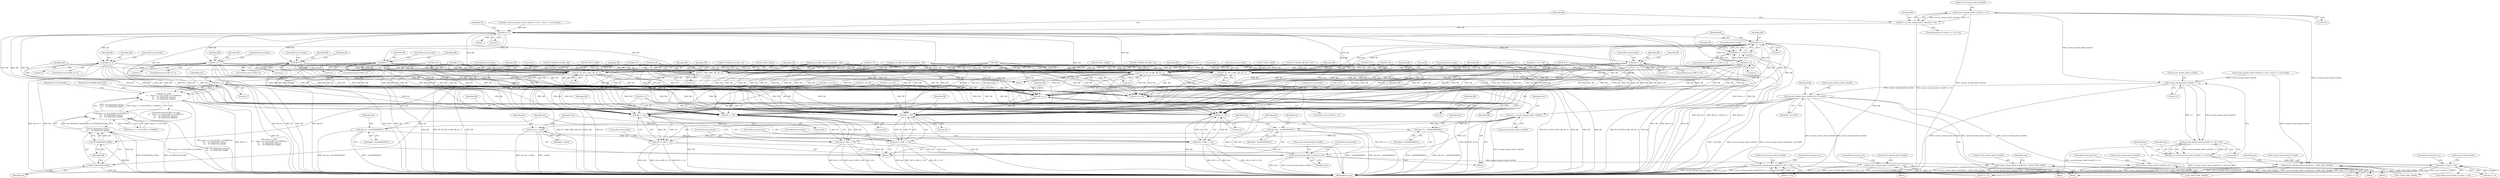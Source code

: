 digraph "0_linux_a8b0ca17b80e92faab46ee7179ba9e99ccb61233_42@API" {
"1000609" [label="(Call,current_thread_info()->xfsr[0] >> 10)"];
"1000607" [label="(Call,XR = current_thread_info()->xfsr[0] >> 10)"];
"1000632" [label="(Call,XR &= 3)"];
"1000655" [label="(Call,XR == 1)"];
"1000654" [label="(Call,XR == 1 || XR == 2)"];
"1000658" [label="(Call,XR == 2)"];
"1001595" [label="(Call,FP_TO_INT_S (XR, SB, 64, 1))"];
"1001773" [label="(Call,XR == -1)"];
"1001791" [label="(Call,XR << 10)"];
"1001789" [label="(Call,xfsr |= (XR << 10))"];
"1001825" [label="(Call,current_thread_info()->xfsr[0] = xfsr)"];
"1001870" [label="(Call,current_thread_info()->xfsr[0] &= ~(FSR_CEXC_MASK))"];
"1001801" [label="(Call,XR << 32)"];
"1001799" [label="(Call,xfsr |= (XR << 32))"];
"1001811" [label="(Call,XR << 34)"];
"1001809" [label="(Call,xfsr |= (XR << 34))"];
"1001821" [label="(Call,XR << 36)"];
"1001819" [label="(Call,xfsr |= (XR << 36))"];
"1001841" [label="(Call,rd->d = XR)"];
"1001602" [label="(Call,FP_TO_INT_D (XR, DB, 64, 1))"];
"1001609" [label="(Call,FP_TO_INT_Q (XR, QB, 64, 1))"];
"1001728" [label="(Call,FP_CMP_Q(XR, QB, QA, 3))"];
"1001735" [label="(Call,XR == 3)"];
"1001734" [label="(Call,XR == 3 &&\n\t\t\t    (((insn >> 5) & 0x1ff) == FCMPEQ ||\n\t\t\t     FP_ISSIGNAN_Q(QA) ||\n\t\t\t     FP_ISSIGNAN_Q(QB)))"];
"1001747" [label="(Call,FP_ISSIGNAN_Q(QA))"];
"1001746" [label="(Call,FP_ISSIGNAN_Q(QA) ||\n\t\t\t     FP_ISSIGNAN_Q(QB))"];
"1001738" [label="(Call,((insn >> 5) & 0x1ff) == FCMPEQ ||\n\t\t\t     FP_ISSIGNAN_Q(QA) ||\n\t\t\t     FP_ISSIGNAN_Q(QB))"];
"1001749" [label="(Call,FP_ISSIGNAN_Q(QB))"];
"1000667" [label="(Call,XR & 1)"];
"1000676" [label="(Call,XR == 1)"];
"1000685" [label="(Call,XR & 2)"];
"1000694" [label="(Call,XR == 2)"];
"1000703" [label="(Call,XR == 3)"];
"1000970" [label="(Call,current_thread_info()->xfsr[0] &= ~(FSR_CEXC_MASK))"];
"1001031" [label="(Call,current_thread_info()->xfsr[0] >> 14)"];
"1001030" [label="(Call,(current_thread_info()->xfsr[0] >> 14) & 0xf)"];
"1001028" [label="(Call,freg = (current_thread_info()->xfsr[0] >> 14) & 0xf)"];
"1001040" [label="(Call,freg != (type >> 9))"];
"1001046" [label="(Call,current_thread_info()->xfsr[0] &= ~0x1c000)"];
"1001071" [label="(Call,current_thread_info()->xfsr[0] |= (6 << 14))"];
"1001166" [label="(Call,current_thread_info()->xfsr[0] |= (6 << 14))"];
"1001265" [label="(Call,current_thread_info()->xfsr[0] |= (6 << 14))"];
"1001765" [label="(Call,xfsr = current_thread_info()->xfsr[0])"];
"1001786" [label="(Call,xfsr &= ~0xc00)"];
"1001796" [label="(Call,xfsr &= ~0x300000000UL)"];
"1001806" [label="(Call,xfsr &= ~0xc00000000UL)"];
"1001816" [label="(Call,xfsr &= ~0x3000000000UL)"];
"1001821" [label="(Call,XR << 36)"];
"1001808" [label="(Identifier,~0xc00000000UL)"];
"1000694" [label="(Call,XR == 2)"];
"1000660" [label="(Literal,2)"];
"1001628" [label="(Call,XR = rs2->d)"];
"1001796" [label="(Call,xfsr &= ~0x300000000UL)"];
"1001748" [label="(Identifier,QA)"];
"1000668" [label="(Identifier,XR)"];
"1001165" [label="(Block,)"];
"1001810" [label="(Identifier,xfsr)"];
"1000600" [label="(ControlStructure,if (!((insn >> 11) & 3)))"];
"1001052" [label="(Identifier,~0x1c000)"];
"1001080" [label="(ControlStructure,goto err;)"];
"1001031" [label="(Call,current_thread_info()->xfsr[0] >> 14)"];
"1000685" [label="(Call,XR & 2)"];
"1000931" [label="(Call,!XR)"];
"1000693" [label="(ControlStructure,if (XR == 2))"];
"1001070" [label="(Block,)"];
"1001612" [label="(Literal,64)"];
"1000970" [label="(Call,current_thread_info()->xfsr[0] &= ~(FSR_CEXC_MASK))"];
"1001824" [label="(ControlStructure,break;)"];
"1000187" [label="(Call,FP_DECL_D(DB))"];
"1001746" [label="(Call,FP_ISSIGNAN_Q(QA) ||\n\t\t\t     FP_ISSIGNAN_Q(QB))"];
"1001603" [label="(Identifier,XR)"];
"1000704" [label="(Identifier,XR)"];
"1000948" [label="(Call,XR < 0)"];
"1000609" [label="(Call,current_thread_info()->xfsr[0] >> 10)"];
"1000689" [label="(Identifier,IR)"];
"1000615" [label="(Literal,10)"];
"1001264" [label="(Block,)"];
"1001818" [label="(Identifier,~0x3000000000UL)"];
"1001811" [label="(Call,XR << 34)"];
"1001599" [label="(Literal,1)"];
"1000675" [label="(ControlStructure,if (XR == 1))"];
"1000676" [label="(Call,XR == 1)"];
"1000747" [label="(Call,(XR >> 2) ^ XR)"];
"1000849" [label="(Call,XR = 0)"];
"1001772" [label="(ControlStructure,if (XR == -1))"];
"1001823" [label="(Literal,36)"];
"1001274" [label="(ControlStructure,goto err;)"];
"1001841" [label="(Call,rd->d = XR)"];
"1001614" [label="(ControlStructure,break;)"];
"1000691" [label="(ControlStructure,break;)"];
"1001728" [label="(Call,FP_CMP_Q(XR, QB, QA, 3))"];
"1000664" [label="(ControlStructure,break;)"];
"1001029" [label="(Identifier,freg)"];
"1001822" [label="(Identifier,XR)"];
"1000181" [label="(Call,FP_DECL_S(SB))"];
"1001813" [label="(Literal,34)"];
"1000662" [label="(Identifier,IR)"];
"1000700" [label="(ControlStructure,break;)"];
"1001765" [label="(Call,xfsr = current_thread_info()->xfsr[0])"];
"1001825" [label="(Call,current_thread_info()->xfsr[0] = xfsr)"];
"1001266" [label="(Call,current_thread_info()->xfsr[0])"];
"1001602" [label="(Call,FP_TO_INT_D (XR, DB, 64, 1))"];
"1000857" [label="(Call,XR = regs->u_regs[freg])"];
"1001735" [label="(Call,XR == 3)"];
"1000969" [label="(Block,)"];
"1001774" [label="(Identifier,XR)"];
"1000669" [label="(Literal,1)"];
"1001755" [label="(Identifier,FP_INHIBIT_RESULTS)"];
"1000682" [label="(ControlStructure,break;)"];
"1001606" [label="(Literal,1)"];
"1001832" [label="(ControlStructure,break;)"];
"1001015" [label="(Block,)"];
"1001775" [label="(Call,-1)"];
"1000671" [label="(Identifier,IR)"];
"1000678" [label="(Literal,1)"];
"1001752" [label="(Identifier,FP_EX_INVALID)"];
"1001802" [label="(Identifier,XR)"];
"1001800" [label="(Identifier,xfsr)"];
"1000816" [label="(Call,XR & 2)"];
"1001736" [label="(Identifier,XR)"];
"1001613" [label="(Literal,1)"];
"1000939" [label="(Call,XR <= 0)"];
"1000884" [label="(Call,get_user(XR, &win32->locals[freg - 16]))"];
"1000632" [label="(Call,XR &= 3)"];
"1001791" [label="(Call,XR << 10)"];
"1001734" [label="(Call,XR == 3 &&\n\t\t\t    (((insn >> 5) & 0x1ff) == FCMPEQ ||\n\t\t\t     FP_ISSIGNAN_Q(QA) ||\n\t\t\t     FP_ISSIGNAN_Q(QB)))"];
"1000191" [label="(Call,FP_DECL_Q(QA))"];
"1000677" [label="(Identifier,XR)"];
"1000909" [label="(Call,get_user(XR, &win->locals[freg - 16]))"];
"1000659" [label="(Identifier,XR)"];
"1001763" [label="(Block,)"];
"1001816" [label="(Call,xfsr &= ~0x3000000000UL)"];
"1001731" [label="(Identifier,QA)"];
"1001846" [label="(ControlStructure,break;)"];
"1001777" [label="(Call,XR = 2)"];
"1001799" [label="(Call,xfsr |= (XR << 32))"];
"1000656" [label="(Identifier,XR)"];
"1001804" [label="(ControlStructure,break;)"];
"1001047" [label="(Call,current_thread_info()->xfsr[0])"];
"1001072" [label="(Call,current_thread_info()->xfsr[0])"];
"1001871" [label="(Call,current_thread_info()->xfsr[0])"];
"1001729" [label="(Identifier,XR)"];
"1001037" [label="(Literal,14)"];
"1001054" [label="(Identifier,freg)"];
"1000634" [label="(Literal,3)"];
"1001831" [label="(Identifier,xfsr)"];
"1000655" [label="(Call,XR == 1)"];
"1000705" [label="(Literal,3)"];
"1000971" [label="(Call,current_thread_info()->xfsr[0])"];
"1001789" [label="(Call,xfsr |= (XR << 10))"];
"1001782" [label="(Identifier,freg)"];
"1001812" [label="(Identifier,XR)"];
"1001039" [label="(ControlStructure,if (freg != (type >> 9)))"];
"1001739" [label="(Call,((insn >> 5) & 0x1ff) == FCMPEQ)"];
"1001786" [label="(Call,xfsr &= ~0xc00)"];
"1001790" [label="(Identifier,xfsr)"];
"1001046" [label="(Call,current_thread_info()->xfsr[0] &= ~0x1c000)"];
"1001236" [label="(Call,FP_UNPACK_DP (DB, rs2))"];
"1001784" [label="(Block,)"];
"1001166" [label="(Call,current_thread_info()->xfsr[0] |= (6 << 14))"];
"1000636" [label="(Identifier,IR)"];
"1001807" [label="(Identifier,xfsr)"];
"1000709" [label="(ControlStructure,break;)"];
"1001778" [label="(Identifier,XR)"];
"1001231" [label="(Call,FP_UNPACK_QP (QB, rs2))"];
"1001175" [label="(ControlStructure,goto err;)"];
"1001635" [label="(Call,XR = rs2->d)"];
"1001730" [label="(Identifier,QB)"];
"1001842" [label="(Call,rd->d)"];
"1001806" [label="(Call,xfsr &= ~0xc00000000UL)"];
"1001820" [label="(Identifier,xfsr)"];
"1001172" [label="(Call,6 << 14)"];
"1000695" [label="(Identifier,XR)"];
"1001773" [label="(Call,XR == -1)"];
"1001597" [label="(Identifier,SB)"];
"1001826" [label="(Call,current_thread_info()->xfsr[0])"];
"1000687" [label="(Literal,2)"];
"1001766" [label="(Identifier,xfsr)"];
"1000666" [label="(ControlStructure,if (XR & 1))"];
"1001797" [label="(Identifier,xfsr)"];
"1001265" [label="(Call,current_thread_info()->xfsr[0] |= (6 << 14))"];
"1000762" [label="(Call,XR & 4)"];
"1000658" [label="(Call,XR == 2)"];
"1001167" [label="(Call,current_thread_info()->xfsr[0])"];
"1001792" [label="(Identifier,XR)"];
"1001611" [label="(Identifier,QB)"];
"1000619" [label="(Call,current_thread_info()->xfsr[0] >> (30 + ((insn >> 10) & 0x6)))"];
"1000654" [label="(Call,XR == 1 || XR == 2)"];
"1000667" [label="(Call,XR & 1)"];
"1000976" [label="(Call,~(FSR_CEXC_MASK))"];
"1001071" [label="(Call,current_thread_info()->xfsr[0] |= (6 << 14))"];
"1001600" [label="(ControlStructure,break;)"];
"1000607" [label="(Call,XR = current_thread_info()->xfsr[0] >> 10)"];
"1001819" [label="(Call,xfsr |= (XR << 36))"];
"1001045" [label="(ControlStructure,goto err;)"];
"1001845" [label="(Identifier,XR)"];
"1001737" [label="(Literal,3)"];
"1001817" [label="(Identifier,xfsr)"];
"1000633" [label="(Identifier,XR)"];
"1000617" [label="(Call,XR = current_thread_info()->xfsr[0] >> (30 + ((insn >> 10) & 0x6)))"];
"1001609" [label="(Call,FP_TO_INT_Q (XR, QB, 64, 1))"];
"1001880" [label="(Identifier,regs)"];
"1000193" [label="(Call,FP_DECL_Q(QB))"];
"1001610" [label="(Identifier,XR)"];
"1000684" [label="(ControlStructure,if (XR & 2))"];
"1000798" [label="(Call,XR & 1)"];
"1001041" [label="(Identifier,freg)"];
"1001787" [label="(Identifier,xfsr)"];
"1001798" [label="(Identifier,~0x300000000UL)"];
"1001742" [label="(Identifier,insn)"];
"1000610" [label="(Call,current_thread_info()->xfsr[0])"];
"1000653" [label="(ControlStructure,if (XR == 1 || XR == 2))"];
"1001596" [label="(Identifier,XR)"];
"1000575" [label="(Block,)"];
"1000696" [label="(Literal,2)"];
"1001750" [label="(Identifier,QB)"];
"1001895" [label="(MethodReturn,int)"];
"1000703" [label="(Call,XR == 3)"];
"1001604" [label="(Identifier,DB)"];
"1001747" [label="(Call,FP_ISSIGNAN_Q(QA))"];
"1001605" [label="(Literal,64)"];
"1001876" [label="(Call,~(FSR_CEXC_MASK))"];
"1000608" [label="(Identifier,XR)"];
"1001042" [label="(Call,type >> 9)"];
"1001642" [label="(Call,XR = rs2->d)"];
"1001793" [label="(Literal,10)"];
"1000807" [label="(Call,XR & 8)"];
"1001598" [label="(Literal,64)"];
"1000980" [label="(Identifier,regs)"];
"1001028" [label="(Call,freg = (current_thread_info()->xfsr[0] >> 14) & 0xf)"];
"1001814" [label="(ControlStructure,break;)"];
"1000686" [label="(Identifier,XR)"];
"1001767" [label="(Call,current_thread_info()->xfsr[0])"];
"1001271" [label="(Call,6 << 14)"];
"1001040" [label="(Call,freg != (type >> 9))"];
"1001788" [label="(Identifier,~0xc00)"];
"1001607" [label="(ControlStructure,break;)"];
"1000707" [label="(Identifier,IR)"];
"1001794" [label="(ControlStructure,break;)"];
"1000680" [label="(Identifier,IR)"];
"1001870" [label="(Call,current_thread_info()->xfsr[0] &= ~(FSR_CEXC_MASK))"];
"1001809" [label="(Call,xfsr |= (XR << 34))"];
"1001038" [label="(Literal,0xf)"];
"1001801" [label="(Call,XR << 32)"];
"1001077" [label="(Call,6 << 14)"];
"1001595" [label="(Call,FP_TO_INT_S (XR, SB, 64, 1))"];
"1001733" [label="(ControlStructure,if (XR == 3 &&\n\t\t\t    (((insn >> 5) & 0x1ff) == FCMPEQ ||\n\t\t\t     FP_ISSIGNAN_Q(QA) ||\n\t\t\t     FP_ISSIGNAN_Q(QB))))"];
"1001803" [label="(Literal,32)"];
"1000772" [label="(Call,XR & 4)"];
"1001732" [label="(Literal,3)"];
"1001738" [label="(Call,((insn >> 5) & 0x1ff) == FCMPEQ ||\n\t\t\t     FP_ISSIGNAN_Q(QA) ||\n\t\t\t     FP_ISSIGNAN_Q(QB))"];
"1000698" [label="(Identifier,IR)"];
"1000789" [label="(Call,XR & 5)"];
"1001241" [label="(Call,FP_UNPACK_SP (SB, rs2))"];
"1000702" [label="(ControlStructure,if (XR == 3))"];
"1001030" [label="(Call,(current_thread_info()->xfsr[0] >> 14) & 0xf)"];
"1001379" [label="(Block,)"];
"1000673" [label="(ControlStructure,break;)"];
"1001049" [label="(Call,current_thread_info())"];
"1001032" [label="(Call,current_thread_info()->xfsr[0])"];
"1000657" [label="(Literal,1)"];
"1001134" [label="(Call,FP_UNPACK_QP (QA, rs1))"];
"1001749" [label="(Call,FP_ISSIGNAN_Q(QB))"];
"1000609" -> "1000607"  [label="AST: "];
"1000609" -> "1000615"  [label="CFG: "];
"1000610" -> "1000609"  [label="AST: "];
"1000615" -> "1000609"  [label="AST: "];
"1000607" -> "1000609"  [label="CFG: "];
"1000609" -> "1001895"  [label="DDG: current_thread_info()->xfsr[0]"];
"1000609" -> "1000607"  [label="DDG: current_thread_info()->xfsr[0]"];
"1000609" -> "1000607"  [label="DDG: 10"];
"1000609" -> "1000970"  [label="DDG: current_thread_info()->xfsr[0]"];
"1000609" -> "1001031"  [label="DDG: current_thread_info()->xfsr[0]"];
"1000607" -> "1000600"  [label="AST: "];
"1000608" -> "1000607"  [label="AST: "];
"1000633" -> "1000607"  [label="CFG: "];
"1000607" -> "1001895"  [label="DDG: current_thread_info()->xfsr[0] >> 10"];
"1000607" -> "1000632"  [label="DDG: XR"];
"1000632" -> "1000575"  [label="AST: "];
"1000632" -> "1000634"  [label="CFG: "];
"1000633" -> "1000632"  [label="AST: "];
"1000634" -> "1000632"  [label="AST: "];
"1000636" -> "1000632"  [label="CFG: "];
"1000632" -> "1001895"  [label="DDG: XR &= 3"];
"1000632" -> "1001895"  [label="DDG: XR"];
"1000617" -> "1000632"  [label="DDG: XR"];
"1000632" -> "1000655"  [label="DDG: XR"];
"1000632" -> "1000667"  [label="DDG: XR"];
"1000632" -> "1000676"  [label="DDG: XR"];
"1000632" -> "1000685"  [label="DDG: XR"];
"1000632" -> "1000694"  [label="DDG: XR"];
"1000632" -> "1000703"  [label="DDG: XR"];
"1000632" -> "1001595"  [label="DDG: XR"];
"1000632" -> "1001602"  [label="DDG: XR"];
"1000632" -> "1001609"  [label="DDG: XR"];
"1000632" -> "1001728"  [label="DDG: XR"];
"1000632" -> "1001773"  [label="DDG: XR"];
"1000632" -> "1001791"  [label="DDG: XR"];
"1000632" -> "1001801"  [label="DDG: XR"];
"1000632" -> "1001811"  [label="DDG: XR"];
"1000632" -> "1001821"  [label="DDG: XR"];
"1000632" -> "1001841"  [label="DDG: XR"];
"1000655" -> "1000654"  [label="AST: "];
"1000655" -> "1000657"  [label="CFG: "];
"1000656" -> "1000655"  [label="AST: "];
"1000657" -> "1000655"  [label="AST: "];
"1000659" -> "1000655"  [label="CFG: "];
"1000654" -> "1000655"  [label="CFG: "];
"1000655" -> "1001895"  [label="DDG: XR"];
"1000655" -> "1000654"  [label="DDG: XR"];
"1000655" -> "1000654"  [label="DDG: 1"];
"1000655" -> "1000658"  [label="DDG: XR"];
"1000655" -> "1001595"  [label="DDG: XR"];
"1000655" -> "1001602"  [label="DDG: XR"];
"1000655" -> "1001609"  [label="DDG: XR"];
"1000655" -> "1001728"  [label="DDG: XR"];
"1000655" -> "1001773"  [label="DDG: XR"];
"1000655" -> "1001791"  [label="DDG: XR"];
"1000655" -> "1001801"  [label="DDG: XR"];
"1000655" -> "1001811"  [label="DDG: XR"];
"1000655" -> "1001821"  [label="DDG: XR"];
"1000655" -> "1001841"  [label="DDG: XR"];
"1000654" -> "1000653"  [label="AST: "];
"1000654" -> "1000658"  [label="CFG: "];
"1000658" -> "1000654"  [label="AST: "];
"1000662" -> "1000654"  [label="CFG: "];
"1000664" -> "1000654"  [label="CFG: "];
"1000654" -> "1001895"  [label="DDG: XR == 1"];
"1000654" -> "1001895"  [label="DDG: XR == 2"];
"1000654" -> "1001895"  [label="DDG: XR == 1 || XR == 2"];
"1000658" -> "1000654"  [label="DDG: XR"];
"1000658" -> "1000654"  [label="DDG: 2"];
"1000658" -> "1000660"  [label="CFG: "];
"1000659" -> "1000658"  [label="AST: "];
"1000660" -> "1000658"  [label="AST: "];
"1000658" -> "1001895"  [label="DDG: XR"];
"1000658" -> "1001595"  [label="DDG: XR"];
"1000658" -> "1001602"  [label="DDG: XR"];
"1000658" -> "1001609"  [label="DDG: XR"];
"1000658" -> "1001728"  [label="DDG: XR"];
"1000658" -> "1001773"  [label="DDG: XR"];
"1000658" -> "1001791"  [label="DDG: XR"];
"1000658" -> "1001801"  [label="DDG: XR"];
"1000658" -> "1001811"  [label="DDG: XR"];
"1000658" -> "1001821"  [label="DDG: XR"];
"1000658" -> "1001841"  [label="DDG: XR"];
"1001595" -> "1001379"  [label="AST: "];
"1001595" -> "1001599"  [label="CFG: "];
"1001596" -> "1001595"  [label="AST: "];
"1001597" -> "1001595"  [label="AST: "];
"1001598" -> "1001595"  [label="AST: "];
"1001599" -> "1001595"  [label="AST: "];
"1001600" -> "1001595"  [label="CFG: "];
"1001595" -> "1001895"  [label="DDG: SB"];
"1001595" -> "1001895"  [label="DDG: XR"];
"1001595" -> "1001895"  [label="DDG: FP_TO_INT_S (XR, SB, 64, 1)"];
"1000857" -> "1001595"  [label="DDG: XR"];
"1000747" -> "1001595"  [label="DDG: XR"];
"1000807" -> "1001595"  [label="DDG: XR"];
"1000676" -> "1001595"  [label="DDG: XR"];
"1000849" -> "1001595"  [label="DDG: XR"];
"1000667" -> "1001595"  [label="DDG: XR"];
"1000816" -> "1001595"  [label="DDG: XR"];
"1000789" -> "1001595"  [label="DDG: XR"];
"1000909" -> "1001595"  [label="DDG: XR"];
"1000931" -> "1001595"  [label="DDG: XR"];
"1000703" -> "1001595"  [label="DDG: XR"];
"1000772" -> "1001595"  [label="DDG: XR"];
"1000694" -> "1001595"  [label="DDG: XR"];
"1000884" -> "1001595"  [label="DDG: XR"];
"1000939" -> "1001595"  [label="DDG: XR"];
"1000798" -> "1001595"  [label="DDG: XR"];
"1000762" -> "1001595"  [label="DDG: XR"];
"1000685" -> "1001595"  [label="DDG: XR"];
"1000948" -> "1001595"  [label="DDG: XR"];
"1000181" -> "1001595"  [label="DDG: SB"];
"1001241" -> "1001595"  [label="DDG: SB"];
"1001595" -> "1001773"  [label="DDG: XR"];
"1001595" -> "1001791"  [label="DDG: XR"];
"1001595" -> "1001801"  [label="DDG: XR"];
"1001595" -> "1001811"  [label="DDG: XR"];
"1001595" -> "1001821"  [label="DDG: XR"];
"1001595" -> "1001841"  [label="DDG: XR"];
"1001773" -> "1001772"  [label="AST: "];
"1001773" -> "1001775"  [label="CFG: "];
"1001774" -> "1001773"  [label="AST: "];
"1001775" -> "1001773"  [label="AST: "];
"1001778" -> "1001773"  [label="CFG: "];
"1001782" -> "1001773"  [label="CFG: "];
"1001773" -> "1001895"  [label="DDG: XR"];
"1001773" -> "1001895"  [label="DDG: -1"];
"1001773" -> "1001895"  [label="DDG: XR == -1"];
"1000857" -> "1001773"  [label="DDG: XR"];
"1000747" -> "1001773"  [label="DDG: XR"];
"1000807" -> "1001773"  [label="DDG: XR"];
"1000676" -> "1001773"  [label="DDG: XR"];
"1000849" -> "1001773"  [label="DDG: XR"];
"1000667" -> "1001773"  [label="DDG: XR"];
"1000816" -> "1001773"  [label="DDG: XR"];
"1001609" -> "1001773"  [label="DDG: XR"];
"1000909" -> "1001773"  [label="DDG: XR"];
"1001602" -> "1001773"  [label="DDG: XR"];
"1000931" -> "1001773"  [label="DDG: XR"];
"1000703" -> "1001773"  [label="DDG: XR"];
"1001628" -> "1001773"  [label="DDG: XR"];
"1001642" -> "1001773"  [label="DDG: XR"];
"1001635" -> "1001773"  [label="DDG: XR"];
"1000772" -> "1001773"  [label="DDG: XR"];
"1000694" -> "1001773"  [label="DDG: XR"];
"1000884" -> "1001773"  [label="DDG: XR"];
"1000789" -> "1001773"  [label="DDG: XR"];
"1000939" -> "1001773"  [label="DDG: XR"];
"1000798" -> "1001773"  [label="DDG: XR"];
"1000762" -> "1001773"  [label="DDG: XR"];
"1000685" -> "1001773"  [label="DDG: XR"];
"1001735" -> "1001773"  [label="DDG: XR"];
"1000948" -> "1001773"  [label="DDG: XR"];
"1001775" -> "1001773"  [label="DDG: 1"];
"1001773" -> "1001791"  [label="DDG: XR"];
"1001773" -> "1001801"  [label="DDG: XR"];
"1001773" -> "1001811"  [label="DDG: XR"];
"1001773" -> "1001821"  [label="DDG: XR"];
"1001791" -> "1001789"  [label="AST: "];
"1001791" -> "1001793"  [label="CFG: "];
"1001792" -> "1001791"  [label="AST: "];
"1001793" -> "1001791"  [label="AST: "];
"1001789" -> "1001791"  [label="CFG: "];
"1001791" -> "1001895"  [label="DDG: XR"];
"1001791" -> "1001789"  [label="DDG: XR"];
"1001791" -> "1001789"  [label="DDG: 10"];
"1000857" -> "1001791"  [label="DDG: XR"];
"1000747" -> "1001791"  [label="DDG: XR"];
"1000807" -> "1001791"  [label="DDG: XR"];
"1000676" -> "1001791"  [label="DDG: XR"];
"1000849" -> "1001791"  [label="DDG: XR"];
"1000667" -> "1001791"  [label="DDG: XR"];
"1000816" -> "1001791"  [label="DDG: XR"];
"1001609" -> "1001791"  [label="DDG: XR"];
"1000909" -> "1001791"  [label="DDG: XR"];
"1001602" -> "1001791"  [label="DDG: XR"];
"1000931" -> "1001791"  [label="DDG: XR"];
"1001628" -> "1001791"  [label="DDG: XR"];
"1001642" -> "1001791"  [label="DDG: XR"];
"1001635" -> "1001791"  [label="DDG: XR"];
"1000772" -> "1001791"  [label="DDG: XR"];
"1000694" -> "1001791"  [label="DDG: XR"];
"1000884" -> "1001791"  [label="DDG: XR"];
"1001777" -> "1001791"  [label="DDG: XR"];
"1000789" -> "1001791"  [label="DDG: XR"];
"1000939" -> "1001791"  [label="DDG: XR"];
"1000798" -> "1001791"  [label="DDG: XR"];
"1000762" -> "1001791"  [label="DDG: XR"];
"1000685" -> "1001791"  [label="DDG: XR"];
"1001735" -> "1001791"  [label="DDG: XR"];
"1000948" -> "1001791"  [label="DDG: XR"];
"1000703" -> "1001791"  [label="DDG: XR"];
"1001789" -> "1001784"  [label="AST: "];
"1001790" -> "1001789"  [label="AST: "];
"1001794" -> "1001789"  [label="CFG: "];
"1001789" -> "1001895"  [label="DDG: xfsr"];
"1001789" -> "1001895"  [label="DDG: XR << 10"];
"1001789" -> "1001895"  [label="DDG: xfsr |= (XR << 10)"];
"1001786" -> "1001789"  [label="DDG: xfsr"];
"1001789" -> "1001825"  [label="DDG: xfsr"];
"1001825" -> "1001763"  [label="AST: "];
"1001825" -> "1001831"  [label="CFG: "];
"1001826" -> "1001825"  [label="AST: "];
"1001831" -> "1001825"  [label="AST: "];
"1001832" -> "1001825"  [label="CFG: "];
"1001825" -> "1001895"  [label="DDG: xfsr"];
"1001825" -> "1001895"  [label="DDG: current_thread_info()->xfsr[0]"];
"1001765" -> "1001825"  [label="DDG: xfsr"];
"1001819" -> "1001825"  [label="DDG: xfsr"];
"1001809" -> "1001825"  [label="DDG: xfsr"];
"1001799" -> "1001825"  [label="DDG: xfsr"];
"1001825" -> "1001870"  [label="DDG: current_thread_info()->xfsr[0]"];
"1001870" -> "1001015"  [label="AST: "];
"1001870" -> "1001876"  [label="CFG: "];
"1001871" -> "1001870"  [label="AST: "];
"1001876" -> "1001870"  [label="AST: "];
"1001880" -> "1001870"  [label="CFG: "];
"1001870" -> "1001895"  [label="DDG: current_thread_info()->xfsr[0] &= ~(FSR_CEXC_MASK)"];
"1001870" -> "1001895"  [label="DDG: current_thread_info()->xfsr[0]"];
"1001870" -> "1001895"  [label="DDG: ~(FSR_CEXC_MASK)"];
"1001046" -> "1001870"  [label="DDG: current_thread_info()->xfsr[0]"];
"1001876" -> "1001870"  [label="DDG: FSR_CEXC_MASK"];
"1001801" -> "1001799"  [label="AST: "];
"1001801" -> "1001803"  [label="CFG: "];
"1001802" -> "1001801"  [label="AST: "];
"1001803" -> "1001801"  [label="AST: "];
"1001799" -> "1001801"  [label="CFG: "];
"1001801" -> "1001895"  [label="DDG: XR"];
"1001801" -> "1001799"  [label="DDG: XR"];
"1001801" -> "1001799"  [label="DDG: 32"];
"1000857" -> "1001801"  [label="DDG: XR"];
"1000747" -> "1001801"  [label="DDG: XR"];
"1000807" -> "1001801"  [label="DDG: XR"];
"1000676" -> "1001801"  [label="DDG: XR"];
"1000849" -> "1001801"  [label="DDG: XR"];
"1000667" -> "1001801"  [label="DDG: XR"];
"1000816" -> "1001801"  [label="DDG: XR"];
"1001609" -> "1001801"  [label="DDG: XR"];
"1000909" -> "1001801"  [label="DDG: XR"];
"1001602" -> "1001801"  [label="DDG: XR"];
"1000931" -> "1001801"  [label="DDG: XR"];
"1001628" -> "1001801"  [label="DDG: XR"];
"1001642" -> "1001801"  [label="DDG: XR"];
"1001635" -> "1001801"  [label="DDG: XR"];
"1000772" -> "1001801"  [label="DDG: XR"];
"1000694" -> "1001801"  [label="DDG: XR"];
"1000884" -> "1001801"  [label="DDG: XR"];
"1001777" -> "1001801"  [label="DDG: XR"];
"1000789" -> "1001801"  [label="DDG: XR"];
"1000939" -> "1001801"  [label="DDG: XR"];
"1000798" -> "1001801"  [label="DDG: XR"];
"1000762" -> "1001801"  [label="DDG: XR"];
"1000685" -> "1001801"  [label="DDG: XR"];
"1001735" -> "1001801"  [label="DDG: XR"];
"1000948" -> "1001801"  [label="DDG: XR"];
"1000703" -> "1001801"  [label="DDG: XR"];
"1001799" -> "1001784"  [label="AST: "];
"1001800" -> "1001799"  [label="AST: "];
"1001804" -> "1001799"  [label="CFG: "];
"1001799" -> "1001895"  [label="DDG: XR << 32"];
"1001799" -> "1001895"  [label="DDG: xfsr"];
"1001799" -> "1001895"  [label="DDG: xfsr |= (XR << 32)"];
"1001796" -> "1001799"  [label="DDG: xfsr"];
"1001811" -> "1001809"  [label="AST: "];
"1001811" -> "1001813"  [label="CFG: "];
"1001812" -> "1001811"  [label="AST: "];
"1001813" -> "1001811"  [label="AST: "];
"1001809" -> "1001811"  [label="CFG: "];
"1001811" -> "1001895"  [label="DDG: XR"];
"1001811" -> "1001809"  [label="DDG: XR"];
"1001811" -> "1001809"  [label="DDG: 34"];
"1000857" -> "1001811"  [label="DDG: XR"];
"1000747" -> "1001811"  [label="DDG: XR"];
"1000807" -> "1001811"  [label="DDG: XR"];
"1000676" -> "1001811"  [label="DDG: XR"];
"1000849" -> "1001811"  [label="DDG: XR"];
"1000667" -> "1001811"  [label="DDG: XR"];
"1000816" -> "1001811"  [label="DDG: XR"];
"1001609" -> "1001811"  [label="DDG: XR"];
"1000909" -> "1001811"  [label="DDG: XR"];
"1001602" -> "1001811"  [label="DDG: XR"];
"1000931" -> "1001811"  [label="DDG: XR"];
"1001628" -> "1001811"  [label="DDG: XR"];
"1001642" -> "1001811"  [label="DDG: XR"];
"1001635" -> "1001811"  [label="DDG: XR"];
"1000772" -> "1001811"  [label="DDG: XR"];
"1000694" -> "1001811"  [label="DDG: XR"];
"1000884" -> "1001811"  [label="DDG: XR"];
"1001777" -> "1001811"  [label="DDG: XR"];
"1000789" -> "1001811"  [label="DDG: XR"];
"1000939" -> "1001811"  [label="DDG: XR"];
"1000798" -> "1001811"  [label="DDG: XR"];
"1000762" -> "1001811"  [label="DDG: XR"];
"1000685" -> "1001811"  [label="DDG: XR"];
"1001735" -> "1001811"  [label="DDG: XR"];
"1000948" -> "1001811"  [label="DDG: XR"];
"1000703" -> "1001811"  [label="DDG: XR"];
"1001809" -> "1001784"  [label="AST: "];
"1001810" -> "1001809"  [label="AST: "];
"1001814" -> "1001809"  [label="CFG: "];
"1001809" -> "1001895"  [label="DDG: xfsr |= (XR << 34)"];
"1001809" -> "1001895"  [label="DDG: XR << 34"];
"1001809" -> "1001895"  [label="DDG: xfsr"];
"1001806" -> "1001809"  [label="DDG: xfsr"];
"1001821" -> "1001819"  [label="AST: "];
"1001821" -> "1001823"  [label="CFG: "];
"1001822" -> "1001821"  [label="AST: "];
"1001823" -> "1001821"  [label="AST: "];
"1001819" -> "1001821"  [label="CFG: "];
"1001821" -> "1001895"  [label="DDG: XR"];
"1001821" -> "1001819"  [label="DDG: XR"];
"1001821" -> "1001819"  [label="DDG: 36"];
"1000857" -> "1001821"  [label="DDG: XR"];
"1000747" -> "1001821"  [label="DDG: XR"];
"1000807" -> "1001821"  [label="DDG: XR"];
"1000676" -> "1001821"  [label="DDG: XR"];
"1000849" -> "1001821"  [label="DDG: XR"];
"1000667" -> "1001821"  [label="DDG: XR"];
"1000816" -> "1001821"  [label="DDG: XR"];
"1001609" -> "1001821"  [label="DDG: XR"];
"1000909" -> "1001821"  [label="DDG: XR"];
"1001602" -> "1001821"  [label="DDG: XR"];
"1000931" -> "1001821"  [label="DDG: XR"];
"1001628" -> "1001821"  [label="DDG: XR"];
"1001642" -> "1001821"  [label="DDG: XR"];
"1001635" -> "1001821"  [label="DDG: XR"];
"1000772" -> "1001821"  [label="DDG: XR"];
"1000694" -> "1001821"  [label="DDG: XR"];
"1000884" -> "1001821"  [label="DDG: XR"];
"1001777" -> "1001821"  [label="DDG: XR"];
"1000789" -> "1001821"  [label="DDG: XR"];
"1000939" -> "1001821"  [label="DDG: XR"];
"1000798" -> "1001821"  [label="DDG: XR"];
"1000762" -> "1001821"  [label="DDG: XR"];
"1000685" -> "1001821"  [label="DDG: XR"];
"1001735" -> "1001821"  [label="DDG: XR"];
"1000948" -> "1001821"  [label="DDG: XR"];
"1000703" -> "1001821"  [label="DDG: XR"];
"1001819" -> "1001784"  [label="AST: "];
"1001820" -> "1001819"  [label="AST: "];
"1001824" -> "1001819"  [label="CFG: "];
"1001819" -> "1001895"  [label="DDG: xfsr |= (XR << 36)"];
"1001819" -> "1001895"  [label="DDG: xfsr"];
"1001819" -> "1001895"  [label="DDG: XR << 36"];
"1001816" -> "1001819"  [label="DDG: xfsr"];
"1001841" -> "1001763"  [label="AST: "];
"1001841" -> "1001845"  [label="CFG: "];
"1001842" -> "1001841"  [label="AST: "];
"1001845" -> "1001841"  [label="AST: "];
"1001846" -> "1001841"  [label="CFG: "];
"1001841" -> "1001895"  [label="DDG: rd->d"];
"1001841" -> "1001895"  [label="DDG: XR"];
"1000857" -> "1001841"  [label="DDG: XR"];
"1000747" -> "1001841"  [label="DDG: XR"];
"1000807" -> "1001841"  [label="DDG: XR"];
"1000676" -> "1001841"  [label="DDG: XR"];
"1000849" -> "1001841"  [label="DDG: XR"];
"1000667" -> "1001841"  [label="DDG: XR"];
"1000816" -> "1001841"  [label="DDG: XR"];
"1001609" -> "1001841"  [label="DDG: XR"];
"1000909" -> "1001841"  [label="DDG: XR"];
"1001602" -> "1001841"  [label="DDG: XR"];
"1000931" -> "1001841"  [label="DDG: XR"];
"1000703" -> "1001841"  [label="DDG: XR"];
"1001628" -> "1001841"  [label="DDG: XR"];
"1001642" -> "1001841"  [label="DDG: XR"];
"1001635" -> "1001841"  [label="DDG: XR"];
"1000772" -> "1001841"  [label="DDG: XR"];
"1000694" -> "1001841"  [label="DDG: XR"];
"1000884" -> "1001841"  [label="DDG: XR"];
"1000789" -> "1001841"  [label="DDG: XR"];
"1000939" -> "1001841"  [label="DDG: XR"];
"1000798" -> "1001841"  [label="DDG: XR"];
"1000762" -> "1001841"  [label="DDG: XR"];
"1000685" -> "1001841"  [label="DDG: XR"];
"1001735" -> "1001841"  [label="DDG: XR"];
"1000948" -> "1001841"  [label="DDG: XR"];
"1001602" -> "1001379"  [label="AST: "];
"1001602" -> "1001606"  [label="CFG: "];
"1001603" -> "1001602"  [label="AST: "];
"1001604" -> "1001602"  [label="AST: "];
"1001605" -> "1001602"  [label="AST: "];
"1001606" -> "1001602"  [label="AST: "];
"1001607" -> "1001602"  [label="CFG: "];
"1001602" -> "1001895"  [label="DDG: FP_TO_INT_D (XR, DB, 64, 1)"];
"1001602" -> "1001895"  [label="DDG: DB"];
"1001602" -> "1001895"  [label="DDG: XR"];
"1000857" -> "1001602"  [label="DDG: XR"];
"1000747" -> "1001602"  [label="DDG: XR"];
"1000807" -> "1001602"  [label="DDG: XR"];
"1000676" -> "1001602"  [label="DDG: XR"];
"1000849" -> "1001602"  [label="DDG: XR"];
"1000667" -> "1001602"  [label="DDG: XR"];
"1000816" -> "1001602"  [label="DDG: XR"];
"1000789" -> "1001602"  [label="DDG: XR"];
"1000909" -> "1001602"  [label="DDG: XR"];
"1000931" -> "1001602"  [label="DDG: XR"];
"1000703" -> "1001602"  [label="DDG: XR"];
"1000772" -> "1001602"  [label="DDG: XR"];
"1000694" -> "1001602"  [label="DDG: XR"];
"1000884" -> "1001602"  [label="DDG: XR"];
"1000939" -> "1001602"  [label="DDG: XR"];
"1000798" -> "1001602"  [label="DDG: XR"];
"1000762" -> "1001602"  [label="DDG: XR"];
"1000685" -> "1001602"  [label="DDG: XR"];
"1000948" -> "1001602"  [label="DDG: XR"];
"1000187" -> "1001602"  [label="DDG: DB"];
"1001236" -> "1001602"  [label="DDG: DB"];
"1001609" -> "1001379"  [label="AST: "];
"1001609" -> "1001613"  [label="CFG: "];
"1001610" -> "1001609"  [label="AST: "];
"1001611" -> "1001609"  [label="AST: "];
"1001612" -> "1001609"  [label="AST: "];
"1001613" -> "1001609"  [label="AST: "];
"1001614" -> "1001609"  [label="CFG: "];
"1001609" -> "1001895"  [label="DDG: QB"];
"1001609" -> "1001895"  [label="DDG: XR"];
"1001609" -> "1001895"  [label="DDG: FP_TO_INT_Q (XR, QB, 64, 1)"];
"1000857" -> "1001609"  [label="DDG: XR"];
"1000747" -> "1001609"  [label="DDG: XR"];
"1000807" -> "1001609"  [label="DDG: XR"];
"1000676" -> "1001609"  [label="DDG: XR"];
"1000849" -> "1001609"  [label="DDG: XR"];
"1000667" -> "1001609"  [label="DDG: XR"];
"1000816" -> "1001609"  [label="DDG: XR"];
"1000789" -> "1001609"  [label="DDG: XR"];
"1000909" -> "1001609"  [label="DDG: XR"];
"1000931" -> "1001609"  [label="DDG: XR"];
"1000703" -> "1001609"  [label="DDG: XR"];
"1000772" -> "1001609"  [label="DDG: XR"];
"1000694" -> "1001609"  [label="DDG: XR"];
"1000884" -> "1001609"  [label="DDG: XR"];
"1000939" -> "1001609"  [label="DDG: XR"];
"1000798" -> "1001609"  [label="DDG: XR"];
"1000762" -> "1001609"  [label="DDG: XR"];
"1000685" -> "1001609"  [label="DDG: XR"];
"1000948" -> "1001609"  [label="DDG: XR"];
"1001231" -> "1001609"  [label="DDG: QB"];
"1000193" -> "1001609"  [label="DDG: QB"];
"1001728" -> "1001379"  [label="AST: "];
"1001728" -> "1001732"  [label="CFG: "];
"1001729" -> "1001728"  [label="AST: "];
"1001730" -> "1001728"  [label="AST: "];
"1001731" -> "1001728"  [label="AST: "];
"1001732" -> "1001728"  [label="AST: "];
"1001736" -> "1001728"  [label="CFG: "];
"1001728" -> "1001895"  [label="DDG: QB"];
"1001728" -> "1001895"  [label="DDG: QA"];
"1001728" -> "1001895"  [label="DDG: FP_CMP_Q(XR, QB, QA, 3)"];
"1000857" -> "1001728"  [label="DDG: XR"];
"1000747" -> "1001728"  [label="DDG: XR"];
"1000807" -> "1001728"  [label="DDG: XR"];
"1000676" -> "1001728"  [label="DDG: XR"];
"1000849" -> "1001728"  [label="DDG: XR"];
"1000667" -> "1001728"  [label="DDG: XR"];
"1000816" -> "1001728"  [label="DDG: XR"];
"1000789" -> "1001728"  [label="DDG: XR"];
"1000909" -> "1001728"  [label="DDG: XR"];
"1000931" -> "1001728"  [label="DDG: XR"];
"1000703" -> "1001728"  [label="DDG: XR"];
"1000772" -> "1001728"  [label="DDG: XR"];
"1000694" -> "1001728"  [label="DDG: XR"];
"1000884" -> "1001728"  [label="DDG: XR"];
"1000939" -> "1001728"  [label="DDG: XR"];
"1000798" -> "1001728"  [label="DDG: XR"];
"1000762" -> "1001728"  [label="DDG: XR"];
"1000685" -> "1001728"  [label="DDG: XR"];
"1000948" -> "1001728"  [label="DDG: XR"];
"1001231" -> "1001728"  [label="DDG: QB"];
"1000193" -> "1001728"  [label="DDG: QB"];
"1001134" -> "1001728"  [label="DDG: QA"];
"1000191" -> "1001728"  [label="DDG: QA"];
"1001728" -> "1001735"  [label="DDG: XR"];
"1001728" -> "1001747"  [label="DDG: QA"];
"1001728" -> "1001749"  [label="DDG: QB"];
"1001735" -> "1001734"  [label="AST: "];
"1001735" -> "1001737"  [label="CFG: "];
"1001736" -> "1001735"  [label="AST: "];
"1001737" -> "1001735"  [label="AST: "];
"1001742" -> "1001735"  [label="CFG: "];
"1001734" -> "1001735"  [label="CFG: "];
"1001735" -> "1001895"  [label="DDG: XR"];
"1001735" -> "1001734"  [label="DDG: XR"];
"1001735" -> "1001734"  [label="DDG: 3"];
"1001734" -> "1001733"  [label="AST: "];
"1001734" -> "1001738"  [label="CFG: "];
"1001738" -> "1001734"  [label="AST: "];
"1001752" -> "1001734"  [label="CFG: "];
"1001755" -> "1001734"  [label="CFG: "];
"1001734" -> "1001895"  [label="DDG: XR == 3"];
"1001734" -> "1001895"  [label="DDG: XR == 3 &&\n\t\t\t    (((insn >> 5) & 0x1ff) == FCMPEQ ||\n\t\t\t     FP_ISSIGNAN_Q(QA) ||\n\t\t\t     FP_ISSIGNAN_Q(QB))"];
"1001734" -> "1001895"  [label="DDG: ((insn >> 5) & 0x1ff) == FCMPEQ ||\n\t\t\t     FP_ISSIGNAN_Q(QA) ||\n\t\t\t     FP_ISSIGNAN_Q(QB)"];
"1001738" -> "1001734"  [label="DDG: ((insn >> 5) & 0x1ff) == FCMPEQ"];
"1001738" -> "1001734"  [label="DDG: FP_ISSIGNAN_Q(QA) ||\n\t\t\t     FP_ISSIGNAN_Q(QB)"];
"1001747" -> "1001746"  [label="AST: "];
"1001747" -> "1001748"  [label="CFG: "];
"1001748" -> "1001747"  [label="AST: "];
"1001750" -> "1001747"  [label="CFG: "];
"1001746" -> "1001747"  [label="CFG: "];
"1001747" -> "1001895"  [label="DDG: QA"];
"1001747" -> "1001746"  [label="DDG: QA"];
"1001746" -> "1001738"  [label="AST: "];
"1001746" -> "1001749"  [label="CFG: "];
"1001749" -> "1001746"  [label="AST: "];
"1001738" -> "1001746"  [label="CFG: "];
"1001746" -> "1001895"  [label="DDG: FP_ISSIGNAN_Q(QA)"];
"1001746" -> "1001895"  [label="DDG: FP_ISSIGNAN_Q(QB)"];
"1001746" -> "1001738"  [label="DDG: FP_ISSIGNAN_Q(QA)"];
"1001746" -> "1001738"  [label="DDG: FP_ISSIGNAN_Q(QB)"];
"1001749" -> "1001746"  [label="DDG: QB"];
"1001738" -> "1001739"  [label="CFG: "];
"1001739" -> "1001738"  [label="AST: "];
"1001738" -> "1001895"  [label="DDG: FP_ISSIGNAN_Q(QA) ||\n\t\t\t     FP_ISSIGNAN_Q(QB)"];
"1001738" -> "1001895"  [label="DDG: ((insn >> 5) & 0x1ff) == FCMPEQ"];
"1001739" -> "1001738"  [label="DDG: (insn >> 5) & 0x1ff"];
"1001739" -> "1001738"  [label="DDG: FCMPEQ"];
"1001749" -> "1001750"  [label="CFG: "];
"1001750" -> "1001749"  [label="AST: "];
"1001749" -> "1001895"  [label="DDG: QB"];
"1000667" -> "1000666"  [label="AST: "];
"1000667" -> "1000669"  [label="CFG: "];
"1000668" -> "1000667"  [label="AST: "];
"1000669" -> "1000667"  [label="AST: "];
"1000671" -> "1000667"  [label="CFG: "];
"1000673" -> "1000667"  [label="CFG: "];
"1000667" -> "1001895"  [label="DDG: XR"];
"1000667" -> "1001895"  [label="DDG: XR & 1"];
"1000676" -> "1000675"  [label="AST: "];
"1000676" -> "1000678"  [label="CFG: "];
"1000677" -> "1000676"  [label="AST: "];
"1000678" -> "1000676"  [label="AST: "];
"1000680" -> "1000676"  [label="CFG: "];
"1000682" -> "1000676"  [label="CFG: "];
"1000676" -> "1001895"  [label="DDG: XR == 1"];
"1000676" -> "1001895"  [label="DDG: XR"];
"1000685" -> "1000684"  [label="AST: "];
"1000685" -> "1000687"  [label="CFG: "];
"1000686" -> "1000685"  [label="AST: "];
"1000687" -> "1000685"  [label="AST: "];
"1000689" -> "1000685"  [label="CFG: "];
"1000691" -> "1000685"  [label="CFG: "];
"1000685" -> "1001895"  [label="DDG: XR & 2"];
"1000685" -> "1001895"  [label="DDG: XR"];
"1000694" -> "1000693"  [label="AST: "];
"1000694" -> "1000696"  [label="CFG: "];
"1000695" -> "1000694"  [label="AST: "];
"1000696" -> "1000694"  [label="AST: "];
"1000698" -> "1000694"  [label="CFG: "];
"1000700" -> "1000694"  [label="CFG: "];
"1000694" -> "1001895"  [label="DDG: XR"];
"1000694" -> "1001895"  [label="DDG: XR == 2"];
"1000703" -> "1000702"  [label="AST: "];
"1000703" -> "1000705"  [label="CFG: "];
"1000704" -> "1000703"  [label="AST: "];
"1000705" -> "1000703"  [label="AST: "];
"1000707" -> "1000703"  [label="CFG: "];
"1000709" -> "1000703"  [label="CFG: "];
"1000703" -> "1001895"  [label="DDG: XR == 3"];
"1000703" -> "1001895"  [label="DDG: XR"];
"1000970" -> "1000969"  [label="AST: "];
"1000970" -> "1000976"  [label="CFG: "];
"1000971" -> "1000970"  [label="AST: "];
"1000976" -> "1000970"  [label="AST: "];
"1000980" -> "1000970"  [label="CFG: "];
"1000970" -> "1001895"  [label="DDG: current_thread_info()->xfsr[0]"];
"1000970" -> "1001895"  [label="DDG: ~(FSR_CEXC_MASK)"];
"1000970" -> "1001895"  [label="DDG: current_thread_info()->xfsr[0] &= ~(FSR_CEXC_MASK)"];
"1000619" -> "1000970"  [label="DDG: current_thread_info()->xfsr[0]"];
"1000976" -> "1000970"  [label="DDG: FSR_CEXC_MASK"];
"1001031" -> "1001030"  [label="AST: "];
"1001031" -> "1001037"  [label="CFG: "];
"1001032" -> "1001031"  [label="AST: "];
"1001037" -> "1001031"  [label="AST: "];
"1001038" -> "1001031"  [label="CFG: "];
"1001031" -> "1001895"  [label="DDG: current_thread_info()->xfsr[0]"];
"1001031" -> "1001030"  [label="DDG: current_thread_info()->xfsr[0]"];
"1001031" -> "1001030"  [label="DDG: 14"];
"1000619" -> "1001031"  [label="DDG: current_thread_info()->xfsr[0]"];
"1001031" -> "1001046"  [label="DDG: current_thread_info()->xfsr[0]"];
"1001030" -> "1001028"  [label="AST: "];
"1001030" -> "1001038"  [label="CFG: "];
"1001038" -> "1001030"  [label="AST: "];
"1001028" -> "1001030"  [label="CFG: "];
"1001030" -> "1001895"  [label="DDG: current_thread_info()->xfsr[0] >> 14"];
"1001030" -> "1001028"  [label="DDG: current_thread_info()->xfsr[0] >> 14"];
"1001030" -> "1001028"  [label="DDG: 0xf"];
"1001028" -> "1001015"  [label="AST: "];
"1001029" -> "1001028"  [label="AST: "];
"1001041" -> "1001028"  [label="CFG: "];
"1001028" -> "1001895"  [label="DDG: (current_thread_info()->xfsr[0] >> 14) & 0xf"];
"1001028" -> "1001040"  [label="DDG: freg"];
"1001040" -> "1001039"  [label="AST: "];
"1001040" -> "1001042"  [label="CFG: "];
"1001041" -> "1001040"  [label="AST: "];
"1001042" -> "1001040"  [label="AST: "];
"1001045" -> "1001040"  [label="CFG: "];
"1001049" -> "1001040"  [label="CFG: "];
"1001040" -> "1001895"  [label="DDG: freg"];
"1001040" -> "1001895"  [label="DDG: freg != (type >> 9)"];
"1001040" -> "1001895"  [label="DDG: type >> 9"];
"1001042" -> "1001040"  [label="DDG: type"];
"1001042" -> "1001040"  [label="DDG: 9"];
"1001046" -> "1001015"  [label="AST: "];
"1001046" -> "1001052"  [label="CFG: "];
"1001047" -> "1001046"  [label="AST: "];
"1001052" -> "1001046"  [label="AST: "];
"1001054" -> "1001046"  [label="CFG: "];
"1001046" -> "1001895"  [label="DDG: current_thread_info()->xfsr[0]"];
"1001046" -> "1001895"  [label="DDG: current_thread_info()->xfsr[0] &= ~0x1c000"];
"1001046" -> "1001895"  [label="DDG: ~0x1c000"];
"1001046" -> "1001071"  [label="DDG: current_thread_info()->xfsr[0]"];
"1001046" -> "1001166"  [label="DDG: current_thread_info()->xfsr[0]"];
"1001046" -> "1001265"  [label="DDG: current_thread_info()->xfsr[0]"];
"1001046" -> "1001765"  [label="DDG: current_thread_info()->xfsr[0]"];
"1001071" -> "1001070"  [label="AST: "];
"1001071" -> "1001077"  [label="CFG: "];
"1001072" -> "1001071"  [label="AST: "];
"1001077" -> "1001071"  [label="AST: "];
"1001080" -> "1001071"  [label="CFG: "];
"1001071" -> "1001895"  [label="DDG: current_thread_info()->xfsr[0]"];
"1001071" -> "1001895"  [label="DDG: 6 << 14"];
"1001071" -> "1001895"  [label="DDG: current_thread_info()->xfsr[0] |= (6 << 14)"];
"1001077" -> "1001071"  [label="DDG: 6"];
"1001077" -> "1001071"  [label="DDG: 14"];
"1001166" -> "1001165"  [label="AST: "];
"1001166" -> "1001172"  [label="CFG: "];
"1001167" -> "1001166"  [label="AST: "];
"1001172" -> "1001166"  [label="AST: "];
"1001175" -> "1001166"  [label="CFG: "];
"1001166" -> "1001895"  [label="DDG: 6 << 14"];
"1001166" -> "1001895"  [label="DDG: current_thread_info()->xfsr[0] |= (6 << 14)"];
"1001166" -> "1001895"  [label="DDG: current_thread_info()->xfsr[0]"];
"1001172" -> "1001166"  [label="DDG: 6"];
"1001172" -> "1001166"  [label="DDG: 14"];
"1001265" -> "1001264"  [label="AST: "];
"1001265" -> "1001271"  [label="CFG: "];
"1001266" -> "1001265"  [label="AST: "];
"1001271" -> "1001265"  [label="AST: "];
"1001274" -> "1001265"  [label="CFG: "];
"1001265" -> "1001895"  [label="DDG: current_thread_info()->xfsr[0] |= (6 << 14)"];
"1001265" -> "1001895"  [label="DDG: current_thread_info()->xfsr[0]"];
"1001265" -> "1001895"  [label="DDG: 6 << 14"];
"1001271" -> "1001265"  [label="DDG: 6"];
"1001271" -> "1001265"  [label="DDG: 14"];
"1001765" -> "1001763"  [label="AST: "];
"1001765" -> "1001767"  [label="CFG: "];
"1001766" -> "1001765"  [label="AST: "];
"1001767" -> "1001765"  [label="AST: "];
"1001774" -> "1001765"  [label="CFG: "];
"1001765" -> "1001895"  [label="DDG: current_thread_info()->xfsr[0]"];
"1001765" -> "1001786"  [label="DDG: xfsr"];
"1001765" -> "1001796"  [label="DDG: xfsr"];
"1001765" -> "1001806"  [label="DDG: xfsr"];
"1001765" -> "1001816"  [label="DDG: xfsr"];
"1001786" -> "1001784"  [label="AST: "];
"1001786" -> "1001788"  [label="CFG: "];
"1001787" -> "1001786"  [label="AST: "];
"1001788" -> "1001786"  [label="AST: "];
"1001790" -> "1001786"  [label="CFG: "];
"1001786" -> "1001895"  [label="DDG: xfsr &= ~0xc00"];
"1001786" -> "1001895"  [label="DDG: ~0xc00"];
"1001796" -> "1001784"  [label="AST: "];
"1001796" -> "1001798"  [label="CFG: "];
"1001797" -> "1001796"  [label="AST: "];
"1001798" -> "1001796"  [label="AST: "];
"1001800" -> "1001796"  [label="CFG: "];
"1001796" -> "1001895"  [label="DDG: xfsr &= ~0x300000000UL"];
"1001796" -> "1001895"  [label="DDG: ~0x300000000UL"];
"1001806" -> "1001784"  [label="AST: "];
"1001806" -> "1001808"  [label="CFG: "];
"1001807" -> "1001806"  [label="AST: "];
"1001808" -> "1001806"  [label="AST: "];
"1001810" -> "1001806"  [label="CFG: "];
"1001806" -> "1001895"  [label="DDG: ~0xc00000000UL"];
"1001806" -> "1001895"  [label="DDG: xfsr &= ~0xc00000000UL"];
"1001816" -> "1001784"  [label="AST: "];
"1001816" -> "1001818"  [label="CFG: "];
"1001817" -> "1001816"  [label="AST: "];
"1001818" -> "1001816"  [label="AST: "];
"1001820" -> "1001816"  [label="CFG: "];
"1001816" -> "1001895"  [label="DDG: xfsr &= ~0x3000000000UL"];
"1001816" -> "1001895"  [label="DDG: ~0x3000000000UL"];
}
